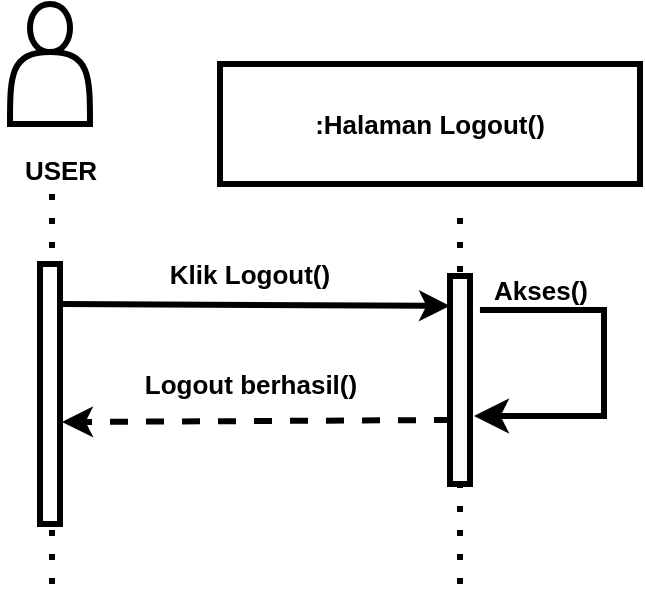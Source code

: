 <mxfile>
    <diagram id="0-X8q_VyVmv80k9dIGTi" name="Page-1">
        <mxGraphModel dx="876" dy="617" grid="1" gridSize="10" guides="1" tooltips="1" connect="1" arrows="1" fold="1" page="1" pageScale="1" pageWidth="850" pageHeight="1100" math="0" shadow="0">
            <root>
                <mxCell id="0"/>
                <mxCell id="1" parent="0"/>
                <mxCell id="2" value=":Halaman Logout()" style="rounded=0;whiteSpace=wrap;html=1;fillColor=none;strokeWidth=3;fontSize=13;fontStyle=1" vertex="1" parent="1">
                    <mxGeometry x="120" y="40" width="210" height="60" as="geometry"/>
                </mxCell>
                <mxCell id="4" value="" style="endArrow=classic;html=1;strokeWidth=3;fontSize=13;fontStyle=1;entryX=0;entryY=0.144;entryDx=0;entryDy=0;entryPerimeter=0;" edge="1" parent="1" target="12">
                    <mxGeometry width="50" height="50" relative="1" as="geometry">
                        <mxPoint x="41" y="160" as="sourcePoint"/>
                        <mxPoint x="230" y="150" as="targetPoint"/>
                    </mxGeometry>
                </mxCell>
                <mxCell id="5" value="" style="endArrow=classic;html=1;entryX=1.1;entryY=0.608;entryDx=0;entryDy=0;entryPerimeter=0;dashed=1;exitX=0.1;exitY=0.692;exitDx=0;exitDy=0;exitPerimeter=0;strokeWidth=3;fontSize=13;fontStyle=1" edge="1" parent="1" source="12" target="10">
                    <mxGeometry width="50" height="50" relative="1" as="geometry">
                        <mxPoint x="230" y="200" as="sourcePoint"/>
                        <mxPoint x="240" y="172" as="targetPoint"/>
                    </mxGeometry>
                </mxCell>
                <mxCell id="6" value="Klik Logout()" style="text;html=1;align=center;verticalAlign=middle;whiteSpace=wrap;rounded=0;strokeWidth=3;fontSize=13;fontStyle=1" vertex="1" parent="1">
                    <mxGeometry x="70" y="130" width="130" height="30" as="geometry"/>
                </mxCell>
                <mxCell id="7" value="Logout berhasil()" style="text;html=1;align=center;verticalAlign=middle;resizable=0;points=[];autosize=1;strokeColor=none;fillColor=none;strokeWidth=3;fontSize=13;fontStyle=1" vertex="1" parent="1">
                    <mxGeometry x="75" y="185" width="120" height="30" as="geometry"/>
                </mxCell>
                <mxCell id="8" value="Akses()" style="text;html=1;align=center;verticalAlign=middle;resizable=0;points=[];autosize=1;strokeColor=none;fillColor=none;strokeWidth=3;fontSize=13;fontStyle=1" vertex="1" parent="1">
                    <mxGeometry x="245" y="138" width="70" height="30" as="geometry"/>
                </mxCell>
                <mxCell id="9" value="" style="endArrow=none;dashed=1;html=1;dashPattern=1 3;strokeWidth=3;fontSize=13;fontStyle=1" edge="1" parent="1">
                    <mxGeometry width="50" height="50" relative="1" as="geometry">
                        <mxPoint x="36" y="300" as="sourcePoint"/>
                        <mxPoint x="36" y="100" as="targetPoint"/>
                    </mxGeometry>
                </mxCell>
                <mxCell id="10" value="" style="rounded=0;whiteSpace=wrap;html=1;fillColor=default;strokeWidth=3;fontSize=13;fontStyle=1" vertex="1" parent="1">
                    <mxGeometry x="30" y="140" width="10" height="130" as="geometry"/>
                </mxCell>
                <mxCell id="11" value="" style="endArrow=none;dashed=1;html=1;dashPattern=1 3;strokeWidth=3;fontSize=13;fontStyle=1" edge="1" parent="1">
                    <mxGeometry width="50" height="50" relative="1" as="geometry">
                        <mxPoint x="240" y="300" as="sourcePoint"/>
                        <mxPoint x="240" y="110" as="targetPoint"/>
                    </mxGeometry>
                </mxCell>
                <mxCell id="12" value="" style="rounded=0;whiteSpace=wrap;html=1;fillColor=default;strokeWidth=3;fontSize=13;fontStyle=1" vertex="1" parent="1">
                    <mxGeometry x="235" y="146" width="10" height="104" as="geometry"/>
                </mxCell>
                <mxCell id="15" value="" style="edgeStyle=elbowEdgeStyle;elbow=horizontal;endArrow=classic;html=1;curved=0;rounded=0;endSize=8;startSize=8;strokeWidth=3;fontSize=13;fontStyle=1;entryX=1.2;entryY=0.673;entryDx=0;entryDy=0;entryPerimeter=0;exitX=0.071;exitY=0.833;exitDx=0;exitDy=0;exitPerimeter=0;" edge="1" parent="1" source="8" target="12">
                    <mxGeometry width="50" height="50" relative="1" as="geometry">
                        <mxPoint x="310" y="200" as="sourcePoint"/>
                        <mxPoint x="300" y="260" as="targetPoint"/>
                        <Array as="points">
                            <mxPoint x="312" y="170"/>
                        </Array>
                    </mxGeometry>
                </mxCell>
                <mxCell id="18" value="" style="shape=actor;whiteSpace=wrap;html=1;fillColor=none;strokeWidth=3;fontSize=13;fontStyle=1" vertex="1" parent="1">
                    <mxGeometry x="15" y="10" width="40" height="60" as="geometry"/>
                </mxCell>
                <mxCell id="20" value="USER" style="text;html=1;align=center;verticalAlign=middle;resizable=0;points=[];autosize=1;strokeColor=none;fillColor=none;fontSize=13;fontStyle=1" vertex="1" parent="1">
                    <mxGeometry x="10" y="78" width="60" height="30" as="geometry"/>
                </mxCell>
            </root>
        </mxGraphModel>
    </diagram>
</mxfile>